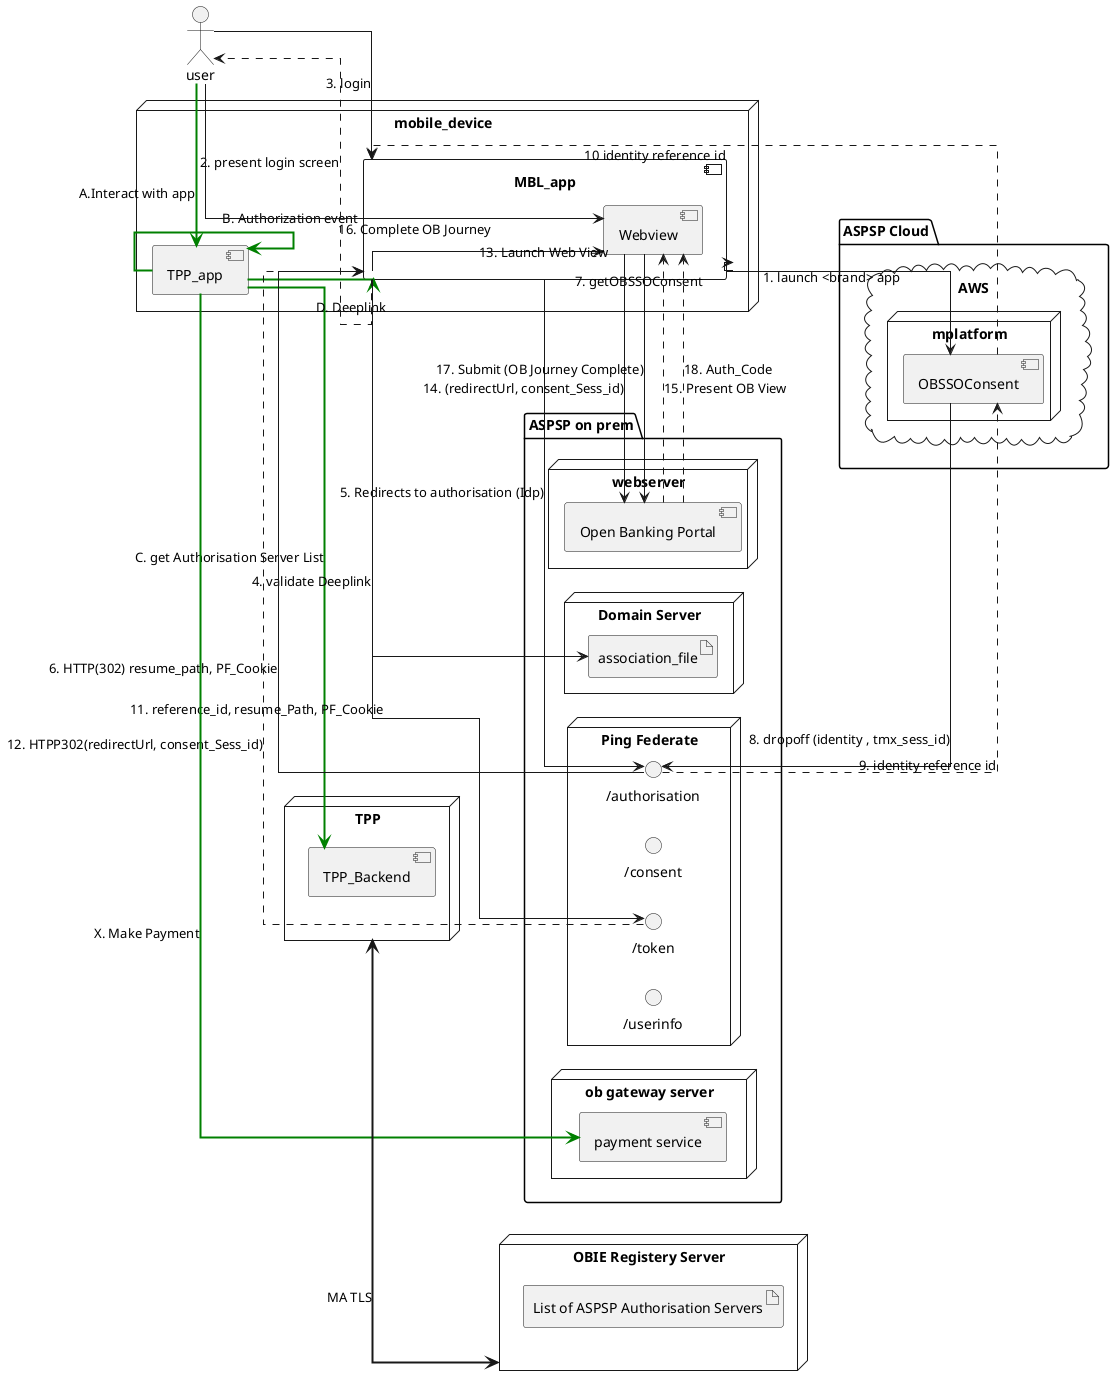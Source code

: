 {
  "sha1": "3t6b51v270ld8myajhfiznnwbtg9sco",
  "insertion": {
    "when": "2024-05-30T20:48:20.350Z",
    "url": "http://forum.plantuml.net/8309/spectacular-blowup-changing-skinparam-defaulttextalignment",
    "user": "plantuml@gmail.com"
  }
}
@startuml
' -----------------------------------------------------
skinparam defaultTextAlignment right
skinparam linetype ortho
' -----------------------------------------------------
'top to bottom direction
left to right direction


package "ASPSP Cloud" {
    cloud AWS {
        node mplatform {
            [OBSSOConsent] as obc
  
        }
    }
}

package "ASPSP on prem" {
    
    node webserver {
        [Open Banking Portal] as obp
    }
    
    node "Domain Server" {
        artifact association_file as asf
    }

    node "Ping Federate" {
        interface "/authorisation" as aep
        interface "/consent" as cep
        interface "/token" as tep
        interface "/userinfo" as uep
    }

    node "ob gateway server" {
        [payment service] as obps

    }
    
   

    
}


together {
    node mobile_device {
        component TPP_app as tapp
        component MBL_app as mapp {
            component Webview as mwv
        }
    }

    actor user
}

node "OBIE Registery Server" as obie_node {
    artifact "List of ASPSP Authorisation Servers" as obie_list
} 

node TPP  as tpp_node {
    [TPP_Backend] as tppbe

}

user =[#green]=> tapp : \rA.Interact with app
tapp ==[#green]=> tapp : \rB. Authorization event
tapp =[#green]=> tppbe : \rC. get Authorisation Server List
tapp =[#green]=> mapp : \rD. Deeplink
mapp  --> mapp : 1. launch <brand> app
mapp ..> user : 2. present login screen
user --> mapp : 3. login
mapp --> asf : 4. validate Deeplink
mapp --> aep : 5. Redirects to authorisation (Idp)
aep --> mapp : 6. HTTP(302) resume_path, PF_Cookie
mapp ---> obc : 7. getOBSSOConsent
obc--> aep : 8. dropoff (identity , tmx_sess_id)
aep ..> obc : 9. identity reference id
obc ..> mapp : 10 identity reference id
mapp --> tep : 11. reference_id, resume_Path, PF_Cookie
tep ..> mapp : 12. HTPP302(redirectUrl, consent_Sess_id)
mapp --> mwv : 13. Launch Web View
mwv --> obp : 14. (redirectUrl, consent_Sess_id) 
obp ..> mwv : 15. Present OB View
user --> mwv : 16. Complete OB Journey
mwv --> obp : 17. Submit (OB Journey Complete)
obp ..> mwv : 18. Auth_Code

tapp =[#green]=> obps : \rX. Make Payment

tpp_node <==> obie_node : MA TLS
@enduml
